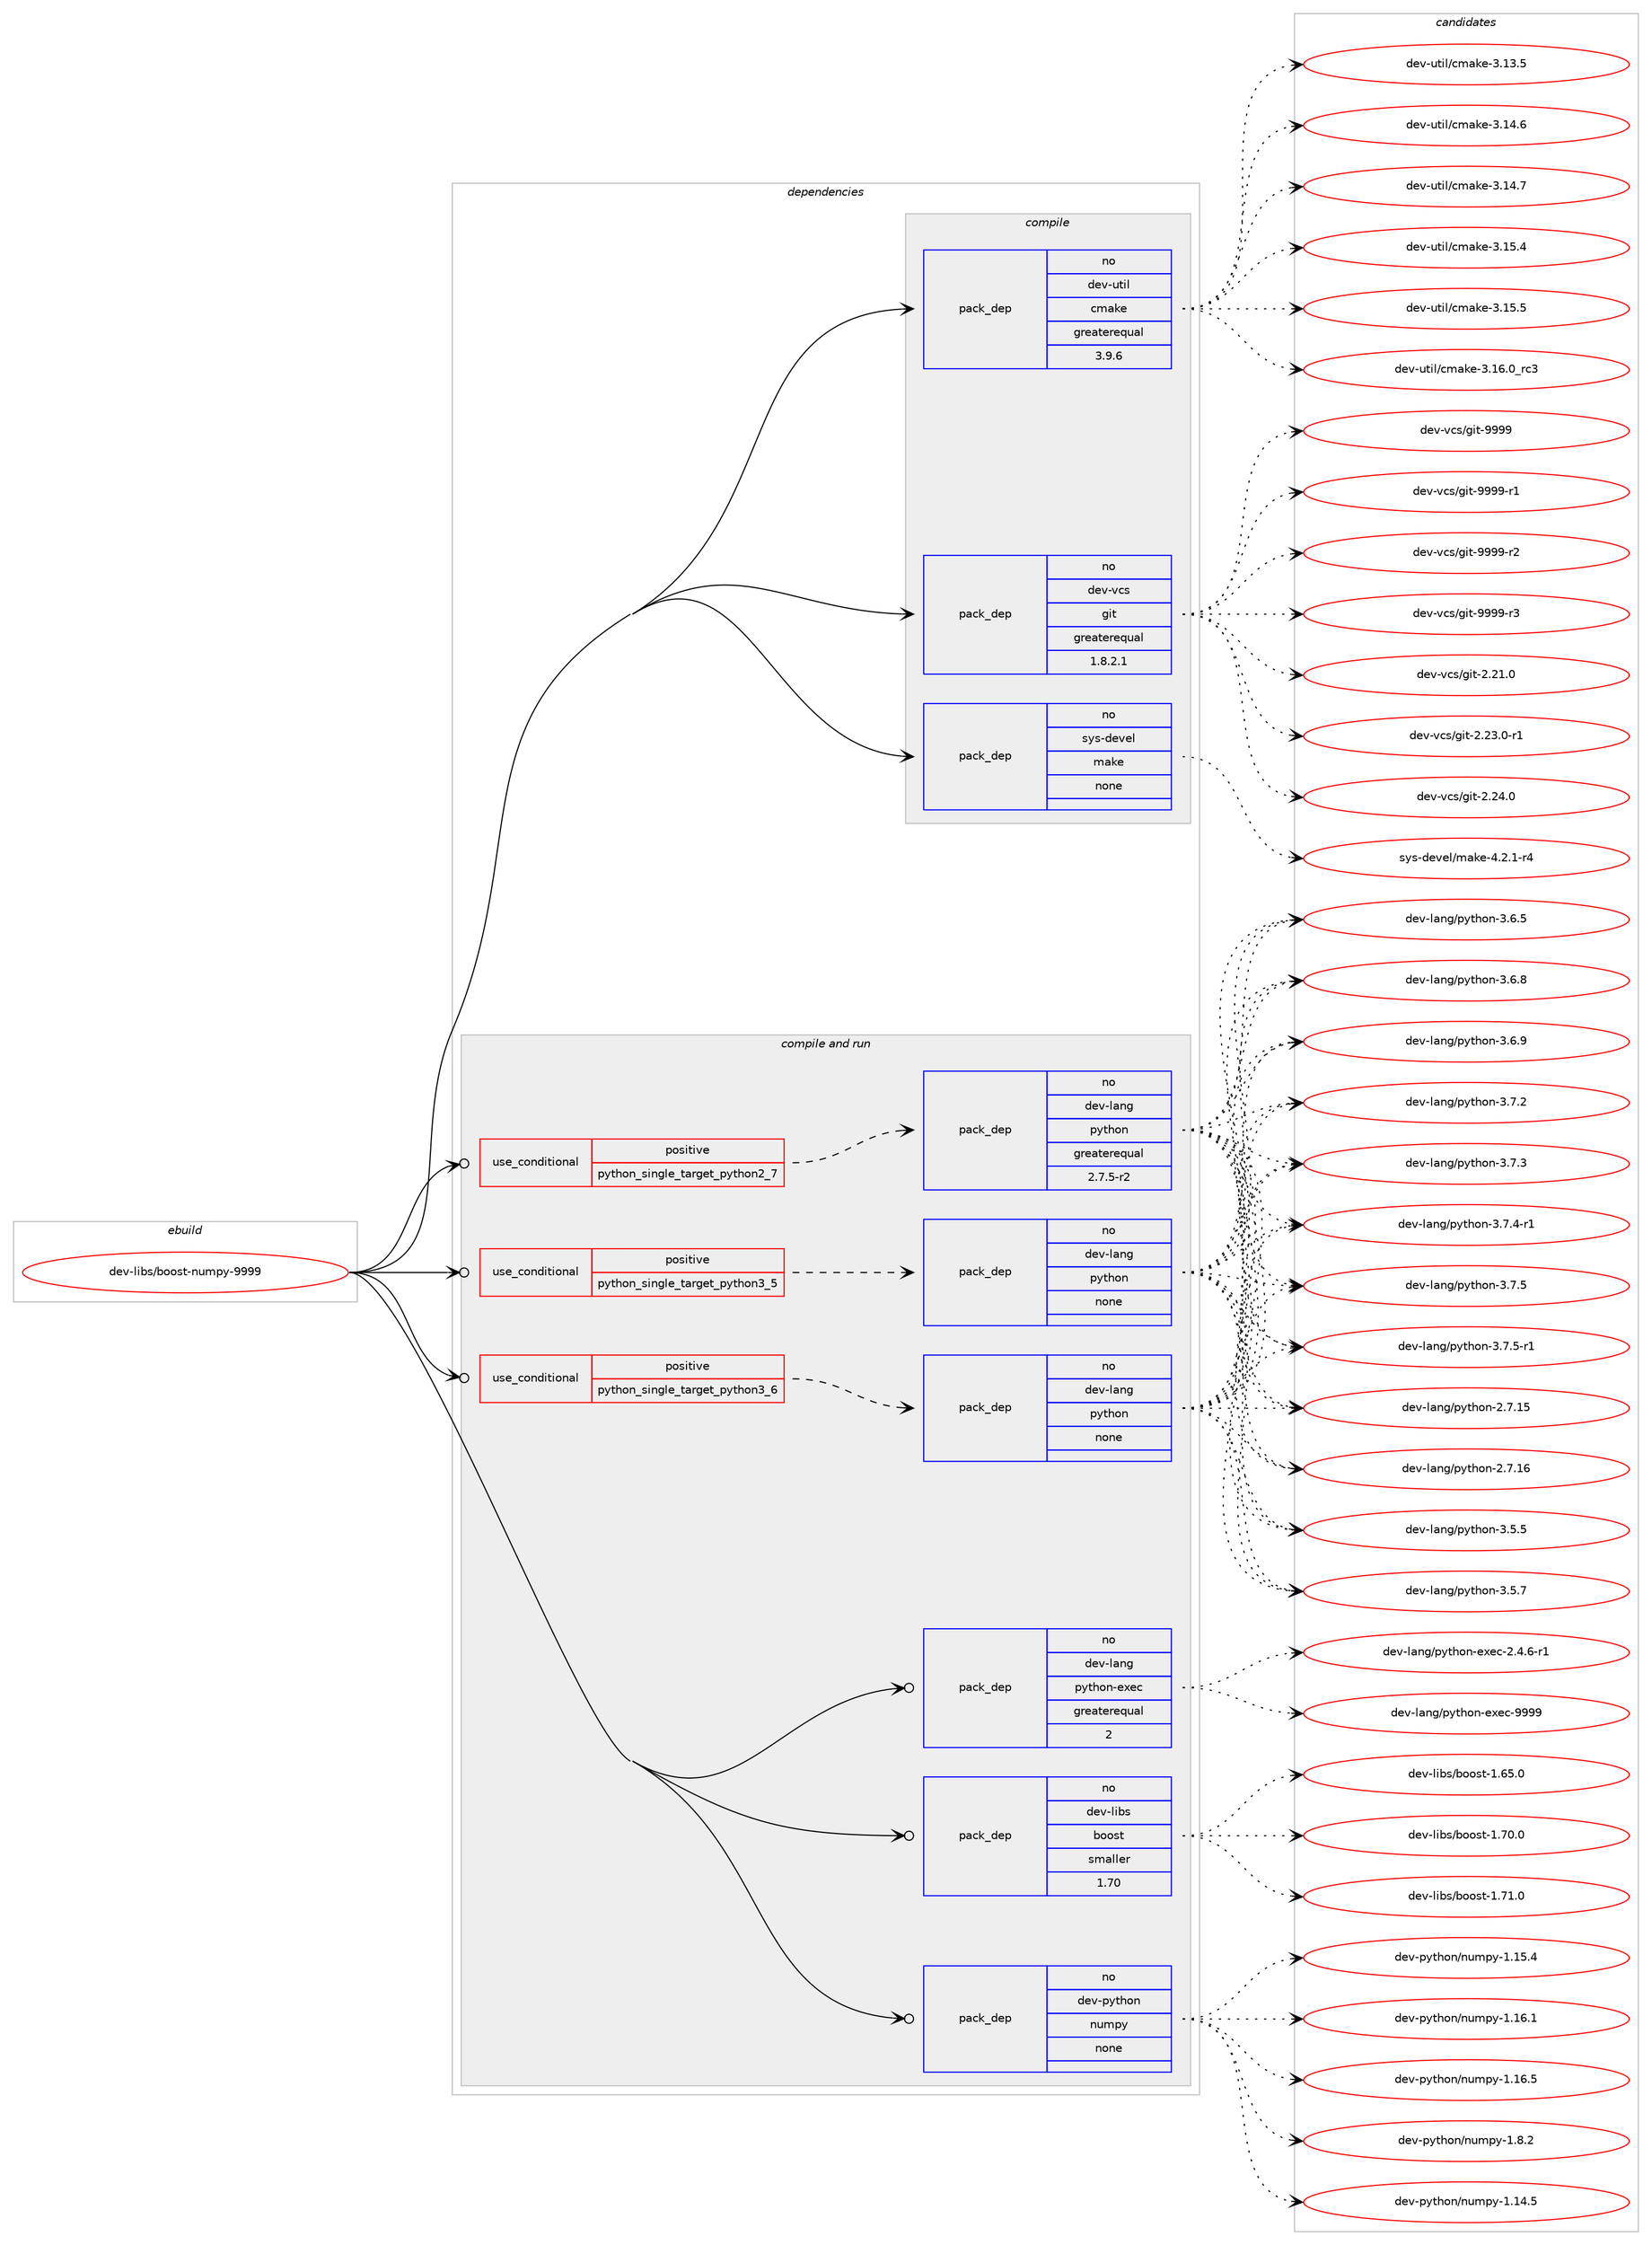 digraph prolog {

# *************
# Graph options
# *************

newrank=true;
concentrate=true;
compound=true;
graph [rankdir=LR,fontname=Helvetica,fontsize=10,ranksep=1.5];#, ranksep=2.5, nodesep=0.2];
edge  [arrowhead=vee];
node  [fontname=Helvetica,fontsize=10];

# **********
# The ebuild
# **********

subgraph cluster_leftcol {
color=gray;
rank=same;
label=<<i>ebuild</i>>;
id [label="dev-libs/boost-numpy-9999", color=red, width=4, href="../dev-libs/boost-numpy-9999.svg"];
}

# ****************
# The dependencies
# ****************

subgraph cluster_midcol {
color=gray;
label=<<i>dependencies</i>>;
subgraph cluster_compile {
fillcolor="#eeeeee";
style=filled;
label=<<i>compile</i>>;
subgraph pack420368 {
dependency562873 [label=<<TABLE BORDER="0" CELLBORDER="1" CELLSPACING="0" CELLPADDING="4" WIDTH="220"><TR><TD ROWSPAN="6" CELLPADDING="30">pack_dep</TD></TR><TR><TD WIDTH="110">no</TD></TR><TR><TD>dev-util</TD></TR><TR><TD>cmake</TD></TR><TR><TD>greaterequal</TD></TR><TR><TD>3.9.6</TD></TR></TABLE>>, shape=none, color=blue];
}
id:e -> dependency562873:w [weight=20,style="solid",arrowhead="vee"];
subgraph pack420369 {
dependency562874 [label=<<TABLE BORDER="0" CELLBORDER="1" CELLSPACING="0" CELLPADDING="4" WIDTH="220"><TR><TD ROWSPAN="6" CELLPADDING="30">pack_dep</TD></TR><TR><TD WIDTH="110">no</TD></TR><TR><TD>dev-vcs</TD></TR><TR><TD>git</TD></TR><TR><TD>greaterequal</TD></TR><TR><TD>1.8.2.1</TD></TR></TABLE>>, shape=none, color=blue];
}
id:e -> dependency562874:w [weight=20,style="solid",arrowhead="vee"];
subgraph pack420370 {
dependency562875 [label=<<TABLE BORDER="0" CELLBORDER="1" CELLSPACING="0" CELLPADDING="4" WIDTH="220"><TR><TD ROWSPAN="6" CELLPADDING="30">pack_dep</TD></TR><TR><TD WIDTH="110">no</TD></TR><TR><TD>sys-devel</TD></TR><TR><TD>make</TD></TR><TR><TD>none</TD></TR><TR><TD></TD></TR></TABLE>>, shape=none, color=blue];
}
id:e -> dependency562875:w [weight=20,style="solid",arrowhead="vee"];
}
subgraph cluster_compileandrun {
fillcolor="#eeeeee";
style=filled;
label=<<i>compile and run</i>>;
subgraph cond131140 {
dependency562876 [label=<<TABLE BORDER="0" CELLBORDER="1" CELLSPACING="0" CELLPADDING="4"><TR><TD ROWSPAN="3" CELLPADDING="10">use_conditional</TD></TR><TR><TD>positive</TD></TR><TR><TD>python_single_target_python2_7</TD></TR></TABLE>>, shape=none, color=red];
subgraph pack420371 {
dependency562877 [label=<<TABLE BORDER="0" CELLBORDER="1" CELLSPACING="0" CELLPADDING="4" WIDTH="220"><TR><TD ROWSPAN="6" CELLPADDING="30">pack_dep</TD></TR><TR><TD WIDTH="110">no</TD></TR><TR><TD>dev-lang</TD></TR><TR><TD>python</TD></TR><TR><TD>greaterequal</TD></TR><TR><TD>2.7.5-r2</TD></TR></TABLE>>, shape=none, color=blue];
}
dependency562876:e -> dependency562877:w [weight=20,style="dashed",arrowhead="vee"];
}
id:e -> dependency562876:w [weight=20,style="solid",arrowhead="odotvee"];
subgraph cond131141 {
dependency562878 [label=<<TABLE BORDER="0" CELLBORDER="1" CELLSPACING="0" CELLPADDING="4"><TR><TD ROWSPAN="3" CELLPADDING="10">use_conditional</TD></TR><TR><TD>positive</TD></TR><TR><TD>python_single_target_python3_5</TD></TR></TABLE>>, shape=none, color=red];
subgraph pack420372 {
dependency562879 [label=<<TABLE BORDER="0" CELLBORDER="1" CELLSPACING="0" CELLPADDING="4" WIDTH="220"><TR><TD ROWSPAN="6" CELLPADDING="30">pack_dep</TD></TR><TR><TD WIDTH="110">no</TD></TR><TR><TD>dev-lang</TD></TR><TR><TD>python</TD></TR><TR><TD>none</TD></TR><TR><TD></TD></TR></TABLE>>, shape=none, color=blue];
}
dependency562878:e -> dependency562879:w [weight=20,style="dashed",arrowhead="vee"];
}
id:e -> dependency562878:w [weight=20,style="solid",arrowhead="odotvee"];
subgraph cond131142 {
dependency562880 [label=<<TABLE BORDER="0" CELLBORDER="1" CELLSPACING="0" CELLPADDING="4"><TR><TD ROWSPAN="3" CELLPADDING="10">use_conditional</TD></TR><TR><TD>positive</TD></TR><TR><TD>python_single_target_python3_6</TD></TR></TABLE>>, shape=none, color=red];
subgraph pack420373 {
dependency562881 [label=<<TABLE BORDER="0" CELLBORDER="1" CELLSPACING="0" CELLPADDING="4" WIDTH="220"><TR><TD ROWSPAN="6" CELLPADDING="30">pack_dep</TD></TR><TR><TD WIDTH="110">no</TD></TR><TR><TD>dev-lang</TD></TR><TR><TD>python</TD></TR><TR><TD>none</TD></TR><TR><TD></TD></TR></TABLE>>, shape=none, color=blue];
}
dependency562880:e -> dependency562881:w [weight=20,style="dashed",arrowhead="vee"];
}
id:e -> dependency562880:w [weight=20,style="solid",arrowhead="odotvee"];
subgraph pack420374 {
dependency562882 [label=<<TABLE BORDER="0" CELLBORDER="1" CELLSPACING="0" CELLPADDING="4" WIDTH="220"><TR><TD ROWSPAN="6" CELLPADDING="30">pack_dep</TD></TR><TR><TD WIDTH="110">no</TD></TR><TR><TD>dev-lang</TD></TR><TR><TD>python-exec</TD></TR><TR><TD>greaterequal</TD></TR><TR><TD>2</TD></TR></TABLE>>, shape=none, color=blue];
}
id:e -> dependency562882:w [weight=20,style="solid",arrowhead="odotvee"];
subgraph pack420375 {
dependency562883 [label=<<TABLE BORDER="0" CELLBORDER="1" CELLSPACING="0" CELLPADDING="4" WIDTH="220"><TR><TD ROWSPAN="6" CELLPADDING="30">pack_dep</TD></TR><TR><TD WIDTH="110">no</TD></TR><TR><TD>dev-libs</TD></TR><TR><TD>boost</TD></TR><TR><TD>smaller</TD></TR><TR><TD>1.70</TD></TR></TABLE>>, shape=none, color=blue];
}
id:e -> dependency562883:w [weight=20,style="solid",arrowhead="odotvee"];
subgraph pack420376 {
dependency562884 [label=<<TABLE BORDER="0" CELLBORDER="1" CELLSPACING="0" CELLPADDING="4" WIDTH="220"><TR><TD ROWSPAN="6" CELLPADDING="30">pack_dep</TD></TR><TR><TD WIDTH="110">no</TD></TR><TR><TD>dev-python</TD></TR><TR><TD>numpy</TD></TR><TR><TD>none</TD></TR><TR><TD></TD></TR></TABLE>>, shape=none, color=blue];
}
id:e -> dependency562884:w [weight=20,style="solid",arrowhead="odotvee"];
}
subgraph cluster_run {
fillcolor="#eeeeee";
style=filled;
label=<<i>run</i>>;
}
}

# **************
# The candidates
# **************

subgraph cluster_choices {
rank=same;
color=gray;
label=<<i>candidates</i>>;

subgraph choice420368 {
color=black;
nodesep=1;
choice1001011184511711610510847991099710710145514649514653 [label="dev-util/cmake-3.13.5", color=red, width=4,href="../dev-util/cmake-3.13.5.svg"];
choice1001011184511711610510847991099710710145514649524654 [label="dev-util/cmake-3.14.6", color=red, width=4,href="../dev-util/cmake-3.14.6.svg"];
choice1001011184511711610510847991099710710145514649524655 [label="dev-util/cmake-3.14.7", color=red, width=4,href="../dev-util/cmake-3.14.7.svg"];
choice1001011184511711610510847991099710710145514649534652 [label="dev-util/cmake-3.15.4", color=red, width=4,href="../dev-util/cmake-3.15.4.svg"];
choice1001011184511711610510847991099710710145514649534653 [label="dev-util/cmake-3.15.5", color=red, width=4,href="../dev-util/cmake-3.15.5.svg"];
choice1001011184511711610510847991099710710145514649544648951149951 [label="dev-util/cmake-3.16.0_rc3", color=red, width=4,href="../dev-util/cmake-3.16.0_rc3.svg"];
dependency562873:e -> choice1001011184511711610510847991099710710145514649514653:w [style=dotted,weight="100"];
dependency562873:e -> choice1001011184511711610510847991099710710145514649524654:w [style=dotted,weight="100"];
dependency562873:e -> choice1001011184511711610510847991099710710145514649524655:w [style=dotted,weight="100"];
dependency562873:e -> choice1001011184511711610510847991099710710145514649534652:w [style=dotted,weight="100"];
dependency562873:e -> choice1001011184511711610510847991099710710145514649534653:w [style=dotted,weight="100"];
dependency562873:e -> choice1001011184511711610510847991099710710145514649544648951149951:w [style=dotted,weight="100"];
}
subgraph choice420369 {
color=black;
nodesep=1;
choice10010111845118991154710310511645504650494648 [label="dev-vcs/git-2.21.0", color=red, width=4,href="../dev-vcs/git-2.21.0.svg"];
choice100101118451189911547103105116455046505146484511449 [label="dev-vcs/git-2.23.0-r1", color=red, width=4,href="../dev-vcs/git-2.23.0-r1.svg"];
choice10010111845118991154710310511645504650524648 [label="dev-vcs/git-2.24.0", color=red, width=4,href="../dev-vcs/git-2.24.0.svg"];
choice1001011184511899115471031051164557575757 [label="dev-vcs/git-9999", color=red, width=4,href="../dev-vcs/git-9999.svg"];
choice10010111845118991154710310511645575757574511449 [label="dev-vcs/git-9999-r1", color=red, width=4,href="../dev-vcs/git-9999-r1.svg"];
choice10010111845118991154710310511645575757574511450 [label="dev-vcs/git-9999-r2", color=red, width=4,href="../dev-vcs/git-9999-r2.svg"];
choice10010111845118991154710310511645575757574511451 [label="dev-vcs/git-9999-r3", color=red, width=4,href="../dev-vcs/git-9999-r3.svg"];
dependency562874:e -> choice10010111845118991154710310511645504650494648:w [style=dotted,weight="100"];
dependency562874:e -> choice100101118451189911547103105116455046505146484511449:w [style=dotted,weight="100"];
dependency562874:e -> choice10010111845118991154710310511645504650524648:w [style=dotted,weight="100"];
dependency562874:e -> choice1001011184511899115471031051164557575757:w [style=dotted,weight="100"];
dependency562874:e -> choice10010111845118991154710310511645575757574511449:w [style=dotted,weight="100"];
dependency562874:e -> choice10010111845118991154710310511645575757574511450:w [style=dotted,weight="100"];
dependency562874:e -> choice10010111845118991154710310511645575757574511451:w [style=dotted,weight="100"];
}
subgraph choice420370 {
color=black;
nodesep=1;
choice1151211154510010111810110847109971071014552465046494511452 [label="sys-devel/make-4.2.1-r4", color=red, width=4,href="../sys-devel/make-4.2.1-r4.svg"];
dependency562875:e -> choice1151211154510010111810110847109971071014552465046494511452:w [style=dotted,weight="100"];
}
subgraph choice420371 {
color=black;
nodesep=1;
choice10010111845108971101034711212111610411111045504655464953 [label="dev-lang/python-2.7.15", color=red, width=4,href="../dev-lang/python-2.7.15.svg"];
choice10010111845108971101034711212111610411111045504655464954 [label="dev-lang/python-2.7.16", color=red, width=4,href="../dev-lang/python-2.7.16.svg"];
choice100101118451089711010347112121116104111110455146534653 [label="dev-lang/python-3.5.5", color=red, width=4,href="../dev-lang/python-3.5.5.svg"];
choice100101118451089711010347112121116104111110455146534655 [label="dev-lang/python-3.5.7", color=red, width=4,href="../dev-lang/python-3.5.7.svg"];
choice100101118451089711010347112121116104111110455146544653 [label="dev-lang/python-3.6.5", color=red, width=4,href="../dev-lang/python-3.6.5.svg"];
choice100101118451089711010347112121116104111110455146544656 [label="dev-lang/python-3.6.8", color=red, width=4,href="../dev-lang/python-3.6.8.svg"];
choice100101118451089711010347112121116104111110455146544657 [label="dev-lang/python-3.6.9", color=red, width=4,href="../dev-lang/python-3.6.9.svg"];
choice100101118451089711010347112121116104111110455146554650 [label="dev-lang/python-3.7.2", color=red, width=4,href="../dev-lang/python-3.7.2.svg"];
choice100101118451089711010347112121116104111110455146554651 [label="dev-lang/python-3.7.3", color=red, width=4,href="../dev-lang/python-3.7.3.svg"];
choice1001011184510897110103471121211161041111104551465546524511449 [label="dev-lang/python-3.7.4-r1", color=red, width=4,href="../dev-lang/python-3.7.4-r1.svg"];
choice100101118451089711010347112121116104111110455146554653 [label="dev-lang/python-3.7.5", color=red, width=4,href="../dev-lang/python-3.7.5.svg"];
choice1001011184510897110103471121211161041111104551465546534511449 [label="dev-lang/python-3.7.5-r1", color=red, width=4,href="../dev-lang/python-3.7.5-r1.svg"];
dependency562877:e -> choice10010111845108971101034711212111610411111045504655464953:w [style=dotted,weight="100"];
dependency562877:e -> choice10010111845108971101034711212111610411111045504655464954:w [style=dotted,weight="100"];
dependency562877:e -> choice100101118451089711010347112121116104111110455146534653:w [style=dotted,weight="100"];
dependency562877:e -> choice100101118451089711010347112121116104111110455146534655:w [style=dotted,weight="100"];
dependency562877:e -> choice100101118451089711010347112121116104111110455146544653:w [style=dotted,weight="100"];
dependency562877:e -> choice100101118451089711010347112121116104111110455146544656:w [style=dotted,weight="100"];
dependency562877:e -> choice100101118451089711010347112121116104111110455146544657:w [style=dotted,weight="100"];
dependency562877:e -> choice100101118451089711010347112121116104111110455146554650:w [style=dotted,weight="100"];
dependency562877:e -> choice100101118451089711010347112121116104111110455146554651:w [style=dotted,weight="100"];
dependency562877:e -> choice1001011184510897110103471121211161041111104551465546524511449:w [style=dotted,weight="100"];
dependency562877:e -> choice100101118451089711010347112121116104111110455146554653:w [style=dotted,weight="100"];
dependency562877:e -> choice1001011184510897110103471121211161041111104551465546534511449:w [style=dotted,weight="100"];
}
subgraph choice420372 {
color=black;
nodesep=1;
choice10010111845108971101034711212111610411111045504655464953 [label="dev-lang/python-2.7.15", color=red, width=4,href="../dev-lang/python-2.7.15.svg"];
choice10010111845108971101034711212111610411111045504655464954 [label="dev-lang/python-2.7.16", color=red, width=4,href="../dev-lang/python-2.7.16.svg"];
choice100101118451089711010347112121116104111110455146534653 [label="dev-lang/python-3.5.5", color=red, width=4,href="../dev-lang/python-3.5.5.svg"];
choice100101118451089711010347112121116104111110455146534655 [label="dev-lang/python-3.5.7", color=red, width=4,href="../dev-lang/python-3.5.7.svg"];
choice100101118451089711010347112121116104111110455146544653 [label="dev-lang/python-3.6.5", color=red, width=4,href="../dev-lang/python-3.6.5.svg"];
choice100101118451089711010347112121116104111110455146544656 [label="dev-lang/python-3.6.8", color=red, width=4,href="../dev-lang/python-3.6.8.svg"];
choice100101118451089711010347112121116104111110455146544657 [label="dev-lang/python-3.6.9", color=red, width=4,href="../dev-lang/python-3.6.9.svg"];
choice100101118451089711010347112121116104111110455146554650 [label="dev-lang/python-3.7.2", color=red, width=4,href="../dev-lang/python-3.7.2.svg"];
choice100101118451089711010347112121116104111110455146554651 [label="dev-lang/python-3.7.3", color=red, width=4,href="../dev-lang/python-3.7.3.svg"];
choice1001011184510897110103471121211161041111104551465546524511449 [label="dev-lang/python-3.7.4-r1", color=red, width=4,href="../dev-lang/python-3.7.4-r1.svg"];
choice100101118451089711010347112121116104111110455146554653 [label="dev-lang/python-3.7.5", color=red, width=4,href="../dev-lang/python-3.7.5.svg"];
choice1001011184510897110103471121211161041111104551465546534511449 [label="dev-lang/python-3.7.5-r1", color=red, width=4,href="../dev-lang/python-3.7.5-r1.svg"];
dependency562879:e -> choice10010111845108971101034711212111610411111045504655464953:w [style=dotted,weight="100"];
dependency562879:e -> choice10010111845108971101034711212111610411111045504655464954:w [style=dotted,weight="100"];
dependency562879:e -> choice100101118451089711010347112121116104111110455146534653:w [style=dotted,weight="100"];
dependency562879:e -> choice100101118451089711010347112121116104111110455146534655:w [style=dotted,weight="100"];
dependency562879:e -> choice100101118451089711010347112121116104111110455146544653:w [style=dotted,weight="100"];
dependency562879:e -> choice100101118451089711010347112121116104111110455146544656:w [style=dotted,weight="100"];
dependency562879:e -> choice100101118451089711010347112121116104111110455146544657:w [style=dotted,weight="100"];
dependency562879:e -> choice100101118451089711010347112121116104111110455146554650:w [style=dotted,weight="100"];
dependency562879:e -> choice100101118451089711010347112121116104111110455146554651:w [style=dotted,weight="100"];
dependency562879:e -> choice1001011184510897110103471121211161041111104551465546524511449:w [style=dotted,weight="100"];
dependency562879:e -> choice100101118451089711010347112121116104111110455146554653:w [style=dotted,weight="100"];
dependency562879:e -> choice1001011184510897110103471121211161041111104551465546534511449:w [style=dotted,weight="100"];
}
subgraph choice420373 {
color=black;
nodesep=1;
choice10010111845108971101034711212111610411111045504655464953 [label="dev-lang/python-2.7.15", color=red, width=4,href="../dev-lang/python-2.7.15.svg"];
choice10010111845108971101034711212111610411111045504655464954 [label="dev-lang/python-2.7.16", color=red, width=4,href="../dev-lang/python-2.7.16.svg"];
choice100101118451089711010347112121116104111110455146534653 [label="dev-lang/python-3.5.5", color=red, width=4,href="../dev-lang/python-3.5.5.svg"];
choice100101118451089711010347112121116104111110455146534655 [label="dev-lang/python-3.5.7", color=red, width=4,href="../dev-lang/python-3.5.7.svg"];
choice100101118451089711010347112121116104111110455146544653 [label="dev-lang/python-3.6.5", color=red, width=4,href="../dev-lang/python-3.6.5.svg"];
choice100101118451089711010347112121116104111110455146544656 [label="dev-lang/python-3.6.8", color=red, width=4,href="../dev-lang/python-3.6.8.svg"];
choice100101118451089711010347112121116104111110455146544657 [label="dev-lang/python-3.6.9", color=red, width=4,href="../dev-lang/python-3.6.9.svg"];
choice100101118451089711010347112121116104111110455146554650 [label="dev-lang/python-3.7.2", color=red, width=4,href="../dev-lang/python-3.7.2.svg"];
choice100101118451089711010347112121116104111110455146554651 [label="dev-lang/python-3.7.3", color=red, width=4,href="../dev-lang/python-3.7.3.svg"];
choice1001011184510897110103471121211161041111104551465546524511449 [label="dev-lang/python-3.7.4-r1", color=red, width=4,href="../dev-lang/python-3.7.4-r1.svg"];
choice100101118451089711010347112121116104111110455146554653 [label="dev-lang/python-3.7.5", color=red, width=4,href="../dev-lang/python-3.7.5.svg"];
choice1001011184510897110103471121211161041111104551465546534511449 [label="dev-lang/python-3.7.5-r1", color=red, width=4,href="../dev-lang/python-3.7.5-r1.svg"];
dependency562881:e -> choice10010111845108971101034711212111610411111045504655464953:w [style=dotted,weight="100"];
dependency562881:e -> choice10010111845108971101034711212111610411111045504655464954:w [style=dotted,weight="100"];
dependency562881:e -> choice100101118451089711010347112121116104111110455146534653:w [style=dotted,weight="100"];
dependency562881:e -> choice100101118451089711010347112121116104111110455146534655:w [style=dotted,weight="100"];
dependency562881:e -> choice100101118451089711010347112121116104111110455146544653:w [style=dotted,weight="100"];
dependency562881:e -> choice100101118451089711010347112121116104111110455146544656:w [style=dotted,weight="100"];
dependency562881:e -> choice100101118451089711010347112121116104111110455146544657:w [style=dotted,weight="100"];
dependency562881:e -> choice100101118451089711010347112121116104111110455146554650:w [style=dotted,weight="100"];
dependency562881:e -> choice100101118451089711010347112121116104111110455146554651:w [style=dotted,weight="100"];
dependency562881:e -> choice1001011184510897110103471121211161041111104551465546524511449:w [style=dotted,weight="100"];
dependency562881:e -> choice100101118451089711010347112121116104111110455146554653:w [style=dotted,weight="100"];
dependency562881:e -> choice1001011184510897110103471121211161041111104551465546534511449:w [style=dotted,weight="100"];
}
subgraph choice420374 {
color=black;
nodesep=1;
choice10010111845108971101034711212111610411111045101120101994550465246544511449 [label="dev-lang/python-exec-2.4.6-r1", color=red, width=4,href="../dev-lang/python-exec-2.4.6-r1.svg"];
choice10010111845108971101034711212111610411111045101120101994557575757 [label="dev-lang/python-exec-9999", color=red, width=4,href="../dev-lang/python-exec-9999.svg"];
dependency562882:e -> choice10010111845108971101034711212111610411111045101120101994550465246544511449:w [style=dotted,weight="100"];
dependency562882:e -> choice10010111845108971101034711212111610411111045101120101994557575757:w [style=dotted,weight="100"];
}
subgraph choice420375 {
color=black;
nodesep=1;
choice1001011184510810598115479811111111511645494654534648 [label="dev-libs/boost-1.65.0", color=red, width=4,href="../dev-libs/boost-1.65.0.svg"];
choice1001011184510810598115479811111111511645494655484648 [label="dev-libs/boost-1.70.0", color=red, width=4,href="../dev-libs/boost-1.70.0.svg"];
choice1001011184510810598115479811111111511645494655494648 [label="dev-libs/boost-1.71.0", color=red, width=4,href="../dev-libs/boost-1.71.0.svg"];
dependency562883:e -> choice1001011184510810598115479811111111511645494654534648:w [style=dotted,weight="100"];
dependency562883:e -> choice1001011184510810598115479811111111511645494655484648:w [style=dotted,weight="100"];
dependency562883:e -> choice1001011184510810598115479811111111511645494655494648:w [style=dotted,weight="100"];
}
subgraph choice420376 {
color=black;
nodesep=1;
choice100101118451121211161041111104711011710911212145494649524653 [label="dev-python/numpy-1.14.5", color=red, width=4,href="../dev-python/numpy-1.14.5.svg"];
choice100101118451121211161041111104711011710911212145494649534652 [label="dev-python/numpy-1.15.4", color=red, width=4,href="../dev-python/numpy-1.15.4.svg"];
choice100101118451121211161041111104711011710911212145494649544649 [label="dev-python/numpy-1.16.1", color=red, width=4,href="../dev-python/numpy-1.16.1.svg"];
choice100101118451121211161041111104711011710911212145494649544653 [label="dev-python/numpy-1.16.5", color=red, width=4,href="../dev-python/numpy-1.16.5.svg"];
choice1001011184511212111610411111047110117109112121454946564650 [label="dev-python/numpy-1.8.2", color=red, width=4,href="../dev-python/numpy-1.8.2.svg"];
dependency562884:e -> choice100101118451121211161041111104711011710911212145494649524653:w [style=dotted,weight="100"];
dependency562884:e -> choice100101118451121211161041111104711011710911212145494649534652:w [style=dotted,weight="100"];
dependency562884:e -> choice100101118451121211161041111104711011710911212145494649544649:w [style=dotted,weight="100"];
dependency562884:e -> choice100101118451121211161041111104711011710911212145494649544653:w [style=dotted,weight="100"];
dependency562884:e -> choice1001011184511212111610411111047110117109112121454946564650:w [style=dotted,weight="100"];
}
}

}
